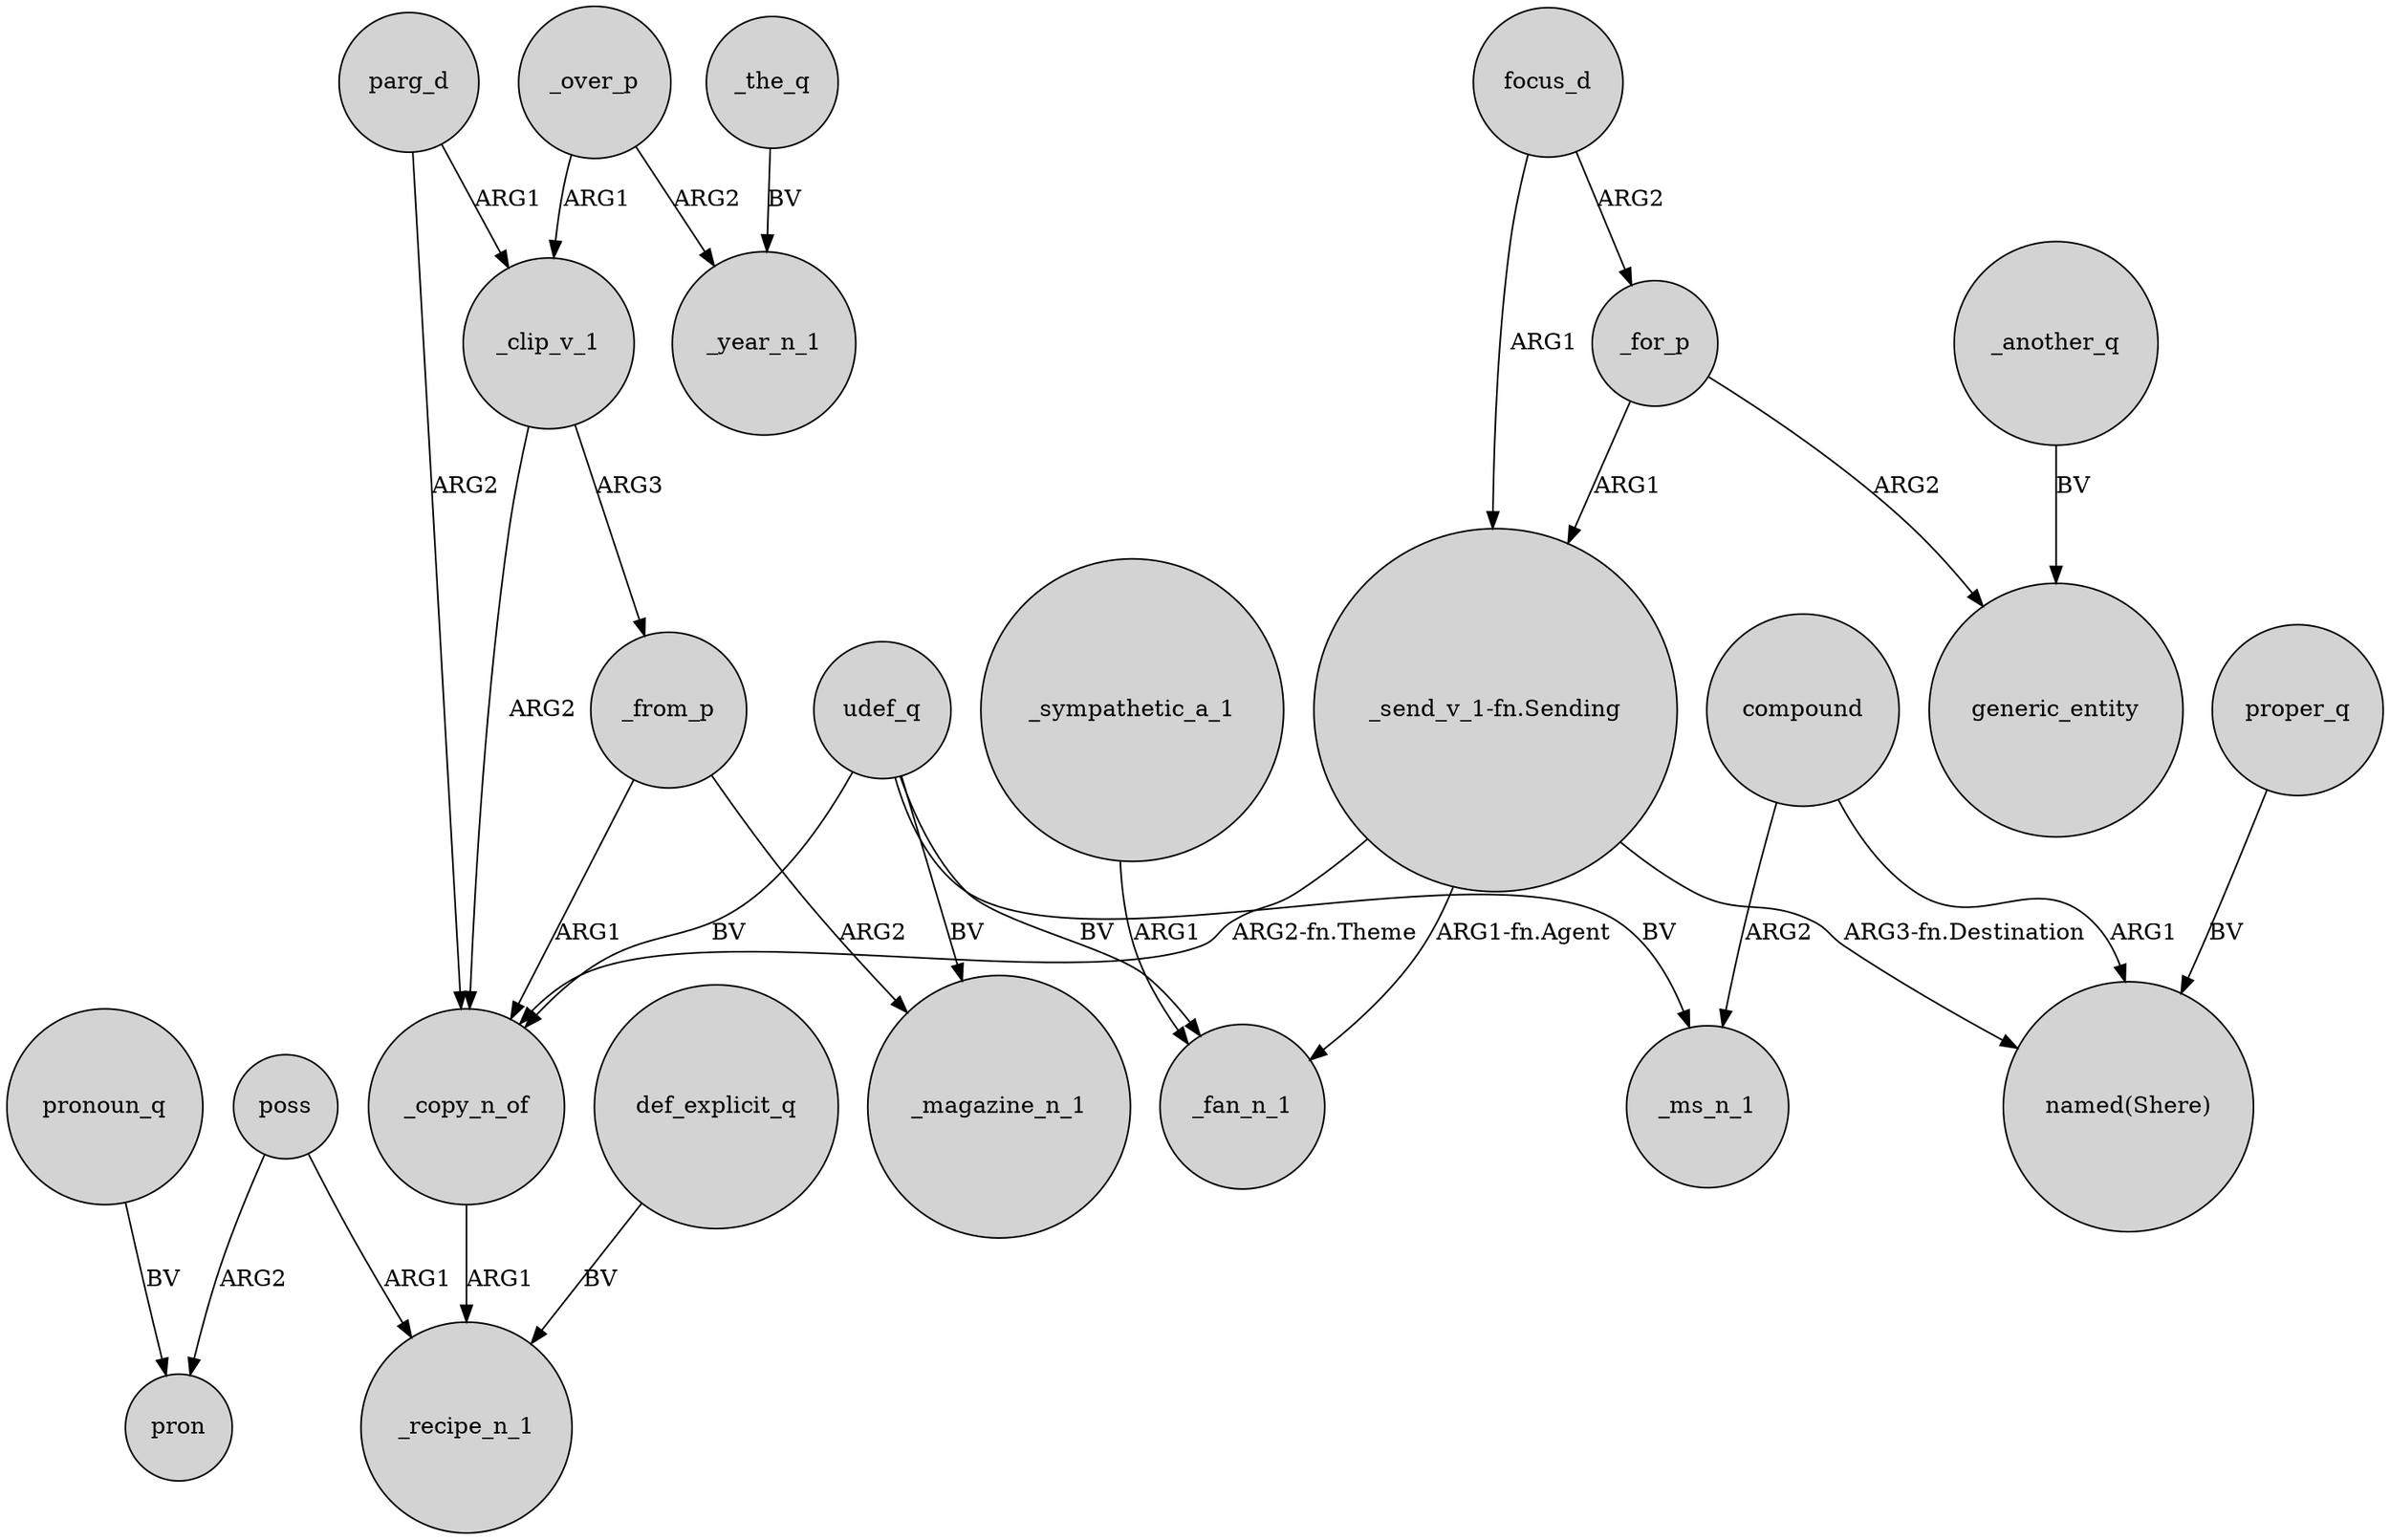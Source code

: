 digraph {
	node [shape=circle style=filled]
	poss -> pron [label=ARG2]
	_from_p -> _magazine_n_1 [label=ARG2]
	compound -> "named(Shere)" [label=ARG1]
	_copy_n_of -> _recipe_n_1 [label=ARG1]
	_clip_v_1 -> _from_p [label=ARG3]
	udef_q -> _fan_n_1 [label=BV]
	_for_p -> generic_entity [label=ARG2]
	_sympathetic_a_1 -> _fan_n_1 [label=ARG1]
	_from_p -> _copy_n_of [label=ARG1]
	compound -> _ms_n_1 [label=ARG2]
	focus_d -> _for_p [label=ARG2]
	"_send_v_1-fn.Sending" -> _copy_n_of [label="ARG2-fn.Theme"]
	_another_q -> generic_entity [label=BV]
	pronoun_q -> pron [label=BV]
	"_send_v_1-fn.Sending" -> "named(Shere)" [label="ARG3-fn.Destination"]
	def_explicit_q -> _recipe_n_1 [label=BV]
	udef_q -> _magazine_n_1 [label=BV]
	udef_q -> _ms_n_1 [label=BV]
	focus_d -> "_send_v_1-fn.Sending" [label=ARG1]
	poss -> _recipe_n_1 [label=ARG1]
	_over_p -> _clip_v_1 [label=ARG1]
	proper_q -> "named(Shere)" [label=BV]
	parg_d -> _copy_n_of [label=ARG2]
	parg_d -> _clip_v_1 [label=ARG1]
	_the_q -> _year_n_1 [label=BV]
	_for_p -> "_send_v_1-fn.Sending" [label=ARG1]
	_over_p -> _year_n_1 [label=ARG2]
	"_send_v_1-fn.Sending" -> _fan_n_1 [label="ARG1-fn.Agent"]
	udef_q -> _copy_n_of [label=BV]
	_clip_v_1 -> _copy_n_of [label=ARG2]
}
